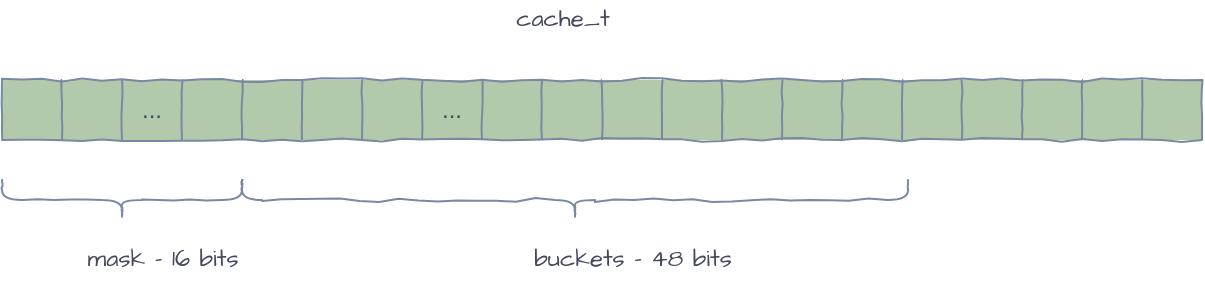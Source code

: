 <mxfile version="14.1.1" type="github">
  <diagram id="6TxaEl9o-I1fTO_qHcDN" name="Page-1">
    <mxGraphModel dx="1613" dy="426" grid="1" gridSize="10" guides="1" tooltips="1" connect="1" arrows="1" fold="1" page="1" pageScale="1" pageWidth="827" pageHeight="1169" math="0" shadow="0">
      <root>
        <mxCell id="0" />
        <mxCell id="1" parent="0" />
        <mxCell id="L6nYo7WYAfvZyUBZVPKv-1" value="" style="shape=table;html=1;whiteSpace=wrap;startSize=0;container=1;collapsible=0;childLayout=tableLayout;fillColor=#B2C9AB;comic=1;fontFamily=Architects Daughter;fontSource=https%3A%2F%2Ffonts.googleapis.com%2Fcss%3Ffamily%3DArchitects%2BDaughter;rounded=1;aspect=fixed;strokeColor=#788AA3;fontColor=#46495D;" vertex="1" parent="1">
          <mxGeometry x="-713" y="210" width="600" height="30" as="geometry" />
        </mxCell>
        <mxCell id="L6nYo7WYAfvZyUBZVPKv-2" value="" style="shape=partialRectangle;html=1;whiteSpace=wrap;collapsible=0;dropTarget=0;pointerEvents=0;fillColor=none;top=0;left=0;bottom=0;right=0;points=[[0,0.5],[1,0.5]];portConstraint=eastwest;rounded=1;strokeColor=#788AA3;fontColor=#46495D;" vertex="1" parent="L6nYo7WYAfvZyUBZVPKv-1">
          <mxGeometry width="600" height="30" as="geometry" />
        </mxCell>
        <mxCell id="L6nYo7WYAfvZyUBZVPKv-3" value="" style="shape=partialRectangle;html=1;whiteSpace=wrap;connectable=0;overflow=hidden;fillColor=none;top=0;left=0;bottom=0;right=0;rounded=1;strokeColor=#788AA3;fontColor=#46495D;" vertex="1" parent="L6nYo7WYAfvZyUBZVPKv-2">
          <mxGeometry width="30" height="30" as="geometry" />
        </mxCell>
        <mxCell id="L6nYo7WYAfvZyUBZVPKv-4" value="" style="shape=partialRectangle;html=1;whiteSpace=wrap;connectable=0;overflow=hidden;fillColor=none;top=0;left=0;bottom=0;right=0;rounded=1;strokeColor=#788AA3;fontColor=#46495D;" vertex="1" parent="L6nYo7WYAfvZyUBZVPKv-2">
          <mxGeometry x="30" width="30" height="30" as="geometry" />
        </mxCell>
        <mxCell id="L6nYo7WYAfvZyUBZVPKv-5" value="..." style="shape=partialRectangle;html=1;whiteSpace=wrap;connectable=0;overflow=hidden;fillColor=none;top=0;left=0;bottom=0;right=0;rounded=1;strokeColor=#788AA3;fontColor=#46495D;" vertex="1" parent="L6nYo7WYAfvZyUBZVPKv-2">
          <mxGeometry x="60" width="30" height="30" as="geometry" />
        </mxCell>
        <mxCell id="L6nYo7WYAfvZyUBZVPKv-6" value="" style="shape=partialRectangle;html=1;whiteSpace=wrap;connectable=0;overflow=hidden;fillColor=none;top=0;left=0;bottom=0;right=0;rounded=1;strokeColor=#788AA3;fontColor=#46495D;" vertex="1" parent="L6nYo7WYAfvZyUBZVPKv-2">
          <mxGeometry x="90" width="30" height="30" as="geometry" />
        </mxCell>
        <mxCell id="L6nYo7WYAfvZyUBZVPKv-7" value="" style="shape=partialRectangle;html=1;whiteSpace=wrap;connectable=0;overflow=hidden;fillColor=none;top=0;left=0;bottom=0;right=0;rounded=1;strokeColor=#788AA3;fontColor=#46495D;" vertex="1" parent="L6nYo7WYAfvZyUBZVPKv-2">
          <mxGeometry x="120" width="30" height="30" as="geometry" />
        </mxCell>
        <mxCell id="L6nYo7WYAfvZyUBZVPKv-8" value="" style="shape=partialRectangle;html=1;whiteSpace=wrap;connectable=0;overflow=hidden;fillColor=none;top=0;left=0;bottom=0;right=0;rounded=1;strokeColor=#788AA3;fontColor=#46495D;" vertex="1" parent="L6nYo7WYAfvZyUBZVPKv-2">
          <mxGeometry x="150" width="30" height="30" as="geometry" />
        </mxCell>
        <mxCell id="L6nYo7WYAfvZyUBZVPKv-9" value="" style="shape=partialRectangle;html=1;whiteSpace=wrap;connectable=0;overflow=hidden;fillColor=none;top=0;left=0;bottom=0;right=0;rounded=1;strokeColor=#788AA3;fontColor=#46495D;" vertex="1" parent="L6nYo7WYAfvZyUBZVPKv-2">
          <mxGeometry x="180" width="30" height="30" as="geometry" />
        </mxCell>
        <mxCell id="L6nYo7WYAfvZyUBZVPKv-10" value="..." style="shape=partialRectangle;html=1;whiteSpace=wrap;connectable=0;overflow=hidden;fillColor=none;top=0;left=0;bottom=0;right=0;rounded=1;strokeColor=#788AA3;fontColor=#46495D;" vertex="1" parent="L6nYo7WYAfvZyUBZVPKv-2">
          <mxGeometry x="210" width="30" height="30" as="geometry" />
        </mxCell>
        <mxCell id="L6nYo7WYAfvZyUBZVPKv-11" value="" style="shape=partialRectangle;html=1;whiteSpace=wrap;connectable=0;overflow=hidden;fillColor=none;top=0;left=0;bottom=0;right=0;rounded=1;strokeColor=#788AA3;fontColor=#46495D;" vertex="1" parent="L6nYo7WYAfvZyUBZVPKv-2">
          <mxGeometry x="240" width="30" height="30" as="geometry" />
        </mxCell>
        <mxCell id="L6nYo7WYAfvZyUBZVPKv-12" value="" style="shape=partialRectangle;html=1;whiteSpace=wrap;connectable=0;overflow=hidden;fillColor=none;top=0;left=0;bottom=0;right=0;rounded=1;strokeColor=#788AA3;fontColor=#46495D;" vertex="1" parent="L6nYo7WYAfvZyUBZVPKv-2">
          <mxGeometry x="270" width="30" height="30" as="geometry" />
        </mxCell>
        <mxCell id="L6nYo7WYAfvZyUBZVPKv-13" value="" style="shape=partialRectangle;html=1;whiteSpace=wrap;connectable=0;overflow=hidden;fillColor=none;top=0;left=0;bottom=0;right=0;rounded=1;strokeColor=#788AA3;fontColor=#46495D;" vertex="1" parent="L6nYo7WYAfvZyUBZVPKv-2">
          <mxGeometry x="300" width="30" height="30" as="geometry" />
        </mxCell>
        <mxCell id="L6nYo7WYAfvZyUBZVPKv-14" value="" style="shape=partialRectangle;html=1;whiteSpace=wrap;connectable=0;overflow=hidden;fillColor=none;top=0;left=0;bottom=0;right=0;rounded=1;strokeColor=#788AA3;fontColor=#46495D;" vertex="1" parent="L6nYo7WYAfvZyUBZVPKv-2">
          <mxGeometry x="330" width="30" height="30" as="geometry" />
        </mxCell>
        <mxCell id="L6nYo7WYAfvZyUBZVPKv-15" value="" style="shape=partialRectangle;html=1;whiteSpace=wrap;connectable=0;overflow=hidden;fillColor=none;top=0;left=0;bottom=0;right=0;rounded=1;strokeColor=#788AA3;fontColor=#46495D;" vertex="1" parent="L6nYo7WYAfvZyUBZVPKv-2">
          <mxGeometry x="360" width="30" height="30" as="geometry" />
        </mxCell>
        <mxCell id="L6nYo7WYAfvZyUBZVPKv-16" value="" style="shape=partialRectangle;html=1;whiteSpace=wrap;connectable=0;overflow=hidden;fillColor=none;top=0;left=0;bottom=0;right=0;rounded=1;strokeColor=#788AA3;fontColor=#46495D;" vertex="1" parent="L6nYo7WYAfvZyUBZVPKv-2">
          <mxGeometry x="390" width="30" height="30" as="geometry" />
        </mxCell>
        <mxCell id="L6nYo7WYAfvZyUBZVPKv-17" value="" style="shape=partialRectangle;html=1;whiteSpace=wrap;connectable=0;overflow=hidden;fillColor=none;top=0;left=0;bottom=0;right=0;rounded=1;strokeColor=#788AA3;fontColor=#46495D;" vertex="1" parent="L6nYo7WYAfvZyUBZVPKv-2">
          <mxGeometry x="420" width="30" height="30" as="geometry" />
        </mxCell>
        <mxCell id="L6nYo7WYAfvZyUBZVPKv-18" value="" style="shape=partialRectangle;html=1;whiteSpace=wrap;connectable=0;overflow=hidden;fillColor=none;top=0;left=0;bottom=0;right=0;rounded=1;strokeColor=#788AA3;fontColor=#46495D;" vertex="1" parent="L6nYo7WYAfvZyUBZVPKv-2">
          <mxGeometry x="450" width="30" height="30" as="geometry" />
        </mxCell>
        <mxCell id="L6nYo7WYAfvZyUBZVPKv-19" value="" style="shape=partialRectangle;html=1;whiteSpace=wrap;connectable=0;overflow=hidden;fillColor=none;top=0;left=0;bottom=0;right=0;rounded=1;strokeColor=#788AA3;fontColor=#46495D;" vertex="1" parent="L6nYo7WYAfvZyUBZVPKv-2">
          <mxGeometry x="480" width="30" height="30" as="geometry" />
        </mxCell>
        <mxCell id="L6nYo7WYAfvZyUBZVPKv-20" value="" style="shape=partialRectangle;html=1;whiteSpace=wrap;connectable=0;overflow=hidden;fillColor=none;top=0;left=0;bottom=0;right=0;rounded=1;strokeColor=#788AA3;fontColor=#46495D;" vertex="1" parent="L6nYo7WYAfvZyUBZVPKv-2">
          <mxGeometry x="510" width="30" height="30" as="geometry" />
        </mxCell>
        <mxCell id="L6nYo7WYAfvZyUBZVPKv-21" value="" style="shape=partialRectangle;html=1;whiteSpace=wrap;connectable=0;overflow=hidden;fillColor=none;top=0;left=0;bottom=0;right=0;rounded=1;strokeColor=#788AA3;fontColor=#46495D;" vertex="1" parent="L6nYo7WYAfvZyUBZVPKv-2">
          <mxGeometry x="540" width="30" height="30" as="geometry" />
        </mxCell>
        <mxCell id="L6nYo7WYAfvZyUBZVPKv-22" value="" style="shape=partialRectangle;html=1;whiteSpace=wrap;connectable=0;overflow=hidden;fillColor=none;top=0;left=0;bottom=0;right=0;rounded=1;strokeColor=#788AA3;fontColor=#46495D;" vertex="1" parent="L6nYo7WYAfvZyUBZVPKv-2">
          <mxGeometry x="570" width="30" height="30" as="geometry" />
        </mxCell>
        <mxCell id="L6nYo7WYAfvZyUBZVPKv-23" value="" style="shape=curlyBracket;whiteSpace=wrap;html=1;comic=1;fillColor=#B2C9AB;direction=north;rounded=1;strokeColor=#788AA3;fontColor=#46495D;" vertex="1" parent="1">
          <mxGeometry x="-713" y="260" width="120" height="20" as="geometry" />
        </mxCell>
        <mxCell id="L6nYo7WYAfvZyUBZVPKv-25" value="mask - 16 bits" style="text;html=1;align=center;verticalAlign=middle;resizable=0;points=[];autosize=1;fontFamily=Architects Daughter;rounded=1;fontColor=#46495D;" vertex="1" parent="1">
          <mxGeometry x="-678" y="290" width="90" height="20" as="geometry" />
        </mxCell>
        <mxCell id="L6nYo7WYAfvZyUBZVPKv-26" value="" style="shape=curlyBracket;whiteSpace=wrap;html=1;comic=1;fillColor=#B2C9AB;direction=north;rounded=1;strokeColor=#788AA3;fontColor=#46495D;" vertex="1" parent="1">
          <mxGeometry x="-593" y="260" width="333" height="20" as="geometry" />
        </mxCell>
        <mxCell id="L6nYo7WYAfvZyUBZVPKv-27" value="buckets - 48 bits" style="text;html=1;align=center;verticalAlign=middle;resizable=0;points=[];autosize=1;fontFamily=Architects Daughter;rounded=1;fontColor=#46495D;" vertex="1" parent="1">
          <mxGeometry x="-453" y="290" width="110" height="20" as="geometry" />
        </mxCell>
        <mxCell id="L6nYo7WYAfvZyUBZVPKv-28" value="cache_t" style="text;html=1;align=center;verticalAlign=middle;resizable=0;points=[];autosize=1;fontFamily=Architects Daughter;rounded=1;fontColor=#46495D;" vertex="1" parent="1">
          <mxGeometry x="-463" y="170" width="60" height="20" as="geometry" />
        </mxCell>
      </root>
    </mxGraphModel>
  </diagram>
</mxfile>
